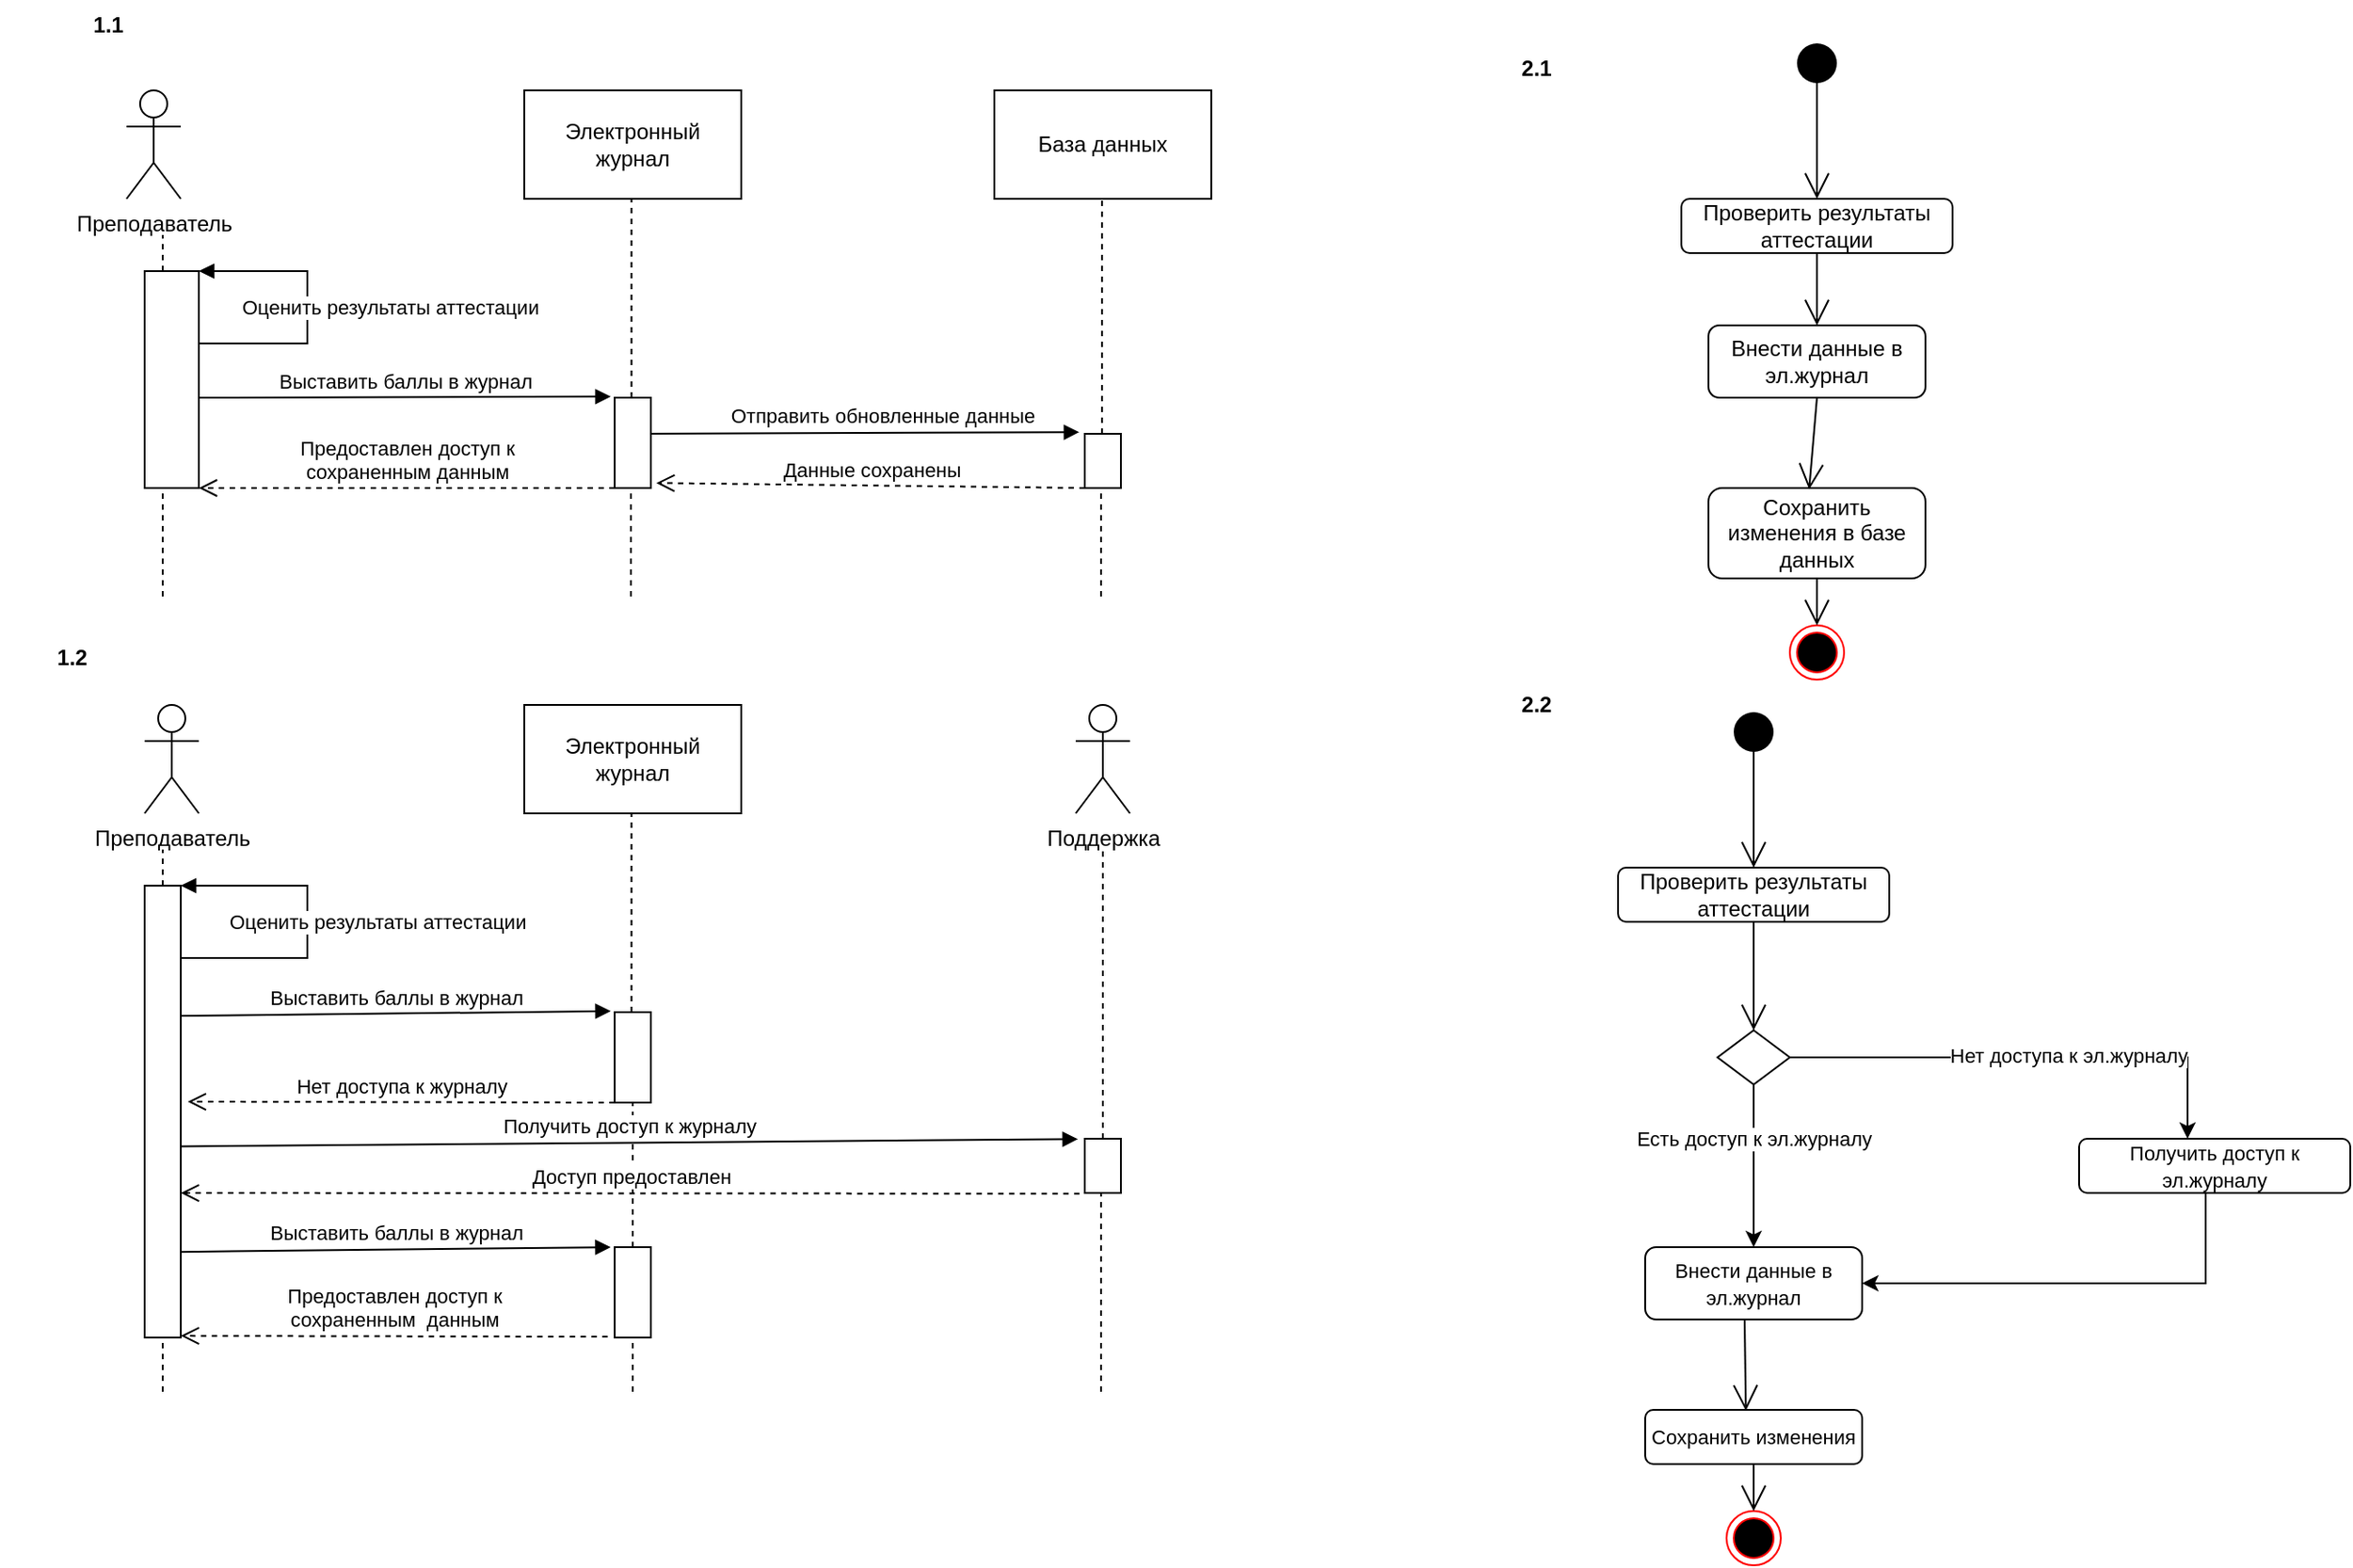 <mxfile version="20.3.7" type="device"><diagram id="kJFtwx4yQIIJglehn0sv" name="Страница 1"><mxGraphModel dx="4574" dy="5435" grid="1" gridSize="10" guides="1" tooltips="1" connect="1" arrows="1" fold="1" page="1" pageScale="1" pageWidth="3300" pageHeight="4681" math="0" shadow="0"><root><mxCell id="0"/><mxCell id="1" parent="0"/><mxCell id="I32FCLypN5U4wDZOrGE3-6" value="Преподаватель" style="shape=umlActor;verticalLabelPosition=bottom;verticalAlign=top;html=1;outlineConnect=0;" vertex="1" parent="1"><mxGeometry x="-3160" y="-3960" width="30" height="60" as="geometry"/></mxCell><mxCell id="I32FCLypN5U4wDZOrGE3-7" value="Электронный журнал" style="rounded=0;whiteSpace=wrap;html=1;" vertex="1" parent="1"><mxGeometry x="-2940" y="-3960" width="120" height="60" as="geometry"/></mxCell><mxCell id="I32FCLypN5U4wDZOrGE3-8" value="База данных" style="rounded=0;whiteSpace=wrap;html=1;" vertex="1" parent="1"><mxGeometry x="-2680" y="-3960" width="120" height="60" as="geometry"/></mxCell><mxCell id="I32FCLypN5U4wDZOrGE3-9" value="" style="endArrow=none;dashed=1;html=1;rounded=0;startArrow=none;" edge="1" parent="1"><mxGeometry width="50" height="50" relative="1" as="geometry"><mxPoint x="-3140" y="-3860" as="sourcePoint"/><mxPoint x="-3140" y="-3880" as="targetPoint"/></mxGeometry></mxCell><mxCell id="I32FCLypN5U4wDZOrGE3-10" value="" style="endArrow=none;dashed=1;html=1;rounded=0;startArrow=none;" edge="1" parent="1" source="I32FCLypN5U4wDZOrGE3-24"><mxGeometry width="50" height="50" relative="1" as="geometry"><mxPoint x="-2881" y="-3450" as="sourcePoint"/><mxPoint x="-2880.71" y="-3900" as="targetPoint"/></mxGeometry></mxCell><mxCell id="I32FCLypN5U4wDZOrGE3-11" value="" style="endArrow=none;dashed=1;html=1;rounded=0;startArrow=none;" edge="1" parent="1" source="I32FCLypN5U4wDZOrGE3-19"><mxGeometry width="50" height="50" relative="1" as="geometry"><mxPoint x="-2620.71" y="-3450" as="sourcePoint"/><mxPoint x="-2620.42" y="-3900" as="targetPoint"/></mxGeometry></mxCell><mxCell id="I32FCLypN5U4wDZOrGE3-13" value="" style="endArrow=none;dashed=1;html=1;rounded=0;" edge="1" parent="1"><mxGeometry width="50" height="50" relative="1" as="geometry"><mxPoint x="-3140" y="-3680" as="sourcePoint"/><mxPoint x="-3140" y="-3780" as="targetPoint"/></mxGeometry></mxCell><mxCell id="I32FCLypN5U4wDZOrGE3-16" value="" style="html=1;points=[];perimeter=orthogonalPerimeter;" vertex="1" parent="1"><mxGeometry x="-3150" y="-3860" width="30" height="120" as="geometry"/></mxCell><mxCell id="I32FCLypN5U4wDZOrGE3-17" value="Оценить результаты аттестации&amp;nbsp;" style="edgeStyle=orthogonalEdgeStyle;html=1;align=left;spacingLeft=2;endArrow=block;rounded=0;entryX=1;entryY=0;" edge="1" target="I32FCLypN5U4wDZOrGE3-16" parent="1"><mxGeometry x="0.75" y="20" relative="1" as="geometry"><mxPoint x="-3120" y="-3820" as="sourcePoint"/><Array as="points"><mxPoint x="-3120" y="-3820"/><mxPoint x="-3060" y="-3820"/><mxPoint x="-3060" y="-3860"/></Array><mxPoint as="offset"/></mxGeometry></mxCell><mxCell id="I32FCLypN5U4wDZOrGE3-18" value="Выставить баллы в журнал" style="html=1;verticalAlign=bottom;endArrow=block;rounded=0;entryX=-0.109;entryY=-0.012;entryDx=0;entryDy=0;entryPerimeter=0;" edge="1" parent="1" target="I32FCLypN5U4wDZOrGE3-24"><mxGeometry width="80" relative="1" as="geometry"><mxPoint x="-3120" y="-3790" as="sourcePoint"/><mxPoint x="-2880" y="-3790" as="targetPoint"/></mxGeometry></mxCell><mxCell id="I32FCLypN5U4wDZOrGE3-19" value="" style="html=1;points=[];perimeter=orthogonalPerimeter;" vertex="1" parent="1"><mxGeometry x="-2630" y="-3770" width="20" height="30" as="geometry"/></mxCell><mxCell id="I32FCLypN5U4wDZOrGE3-20" value="" style="endArrow=none;dashed=1;html=1;rounded=0;" edge="1" parent="1" target="I32FCLypN5U4wDZOrGE3-19"><mxGeometry width="50" height="50" relative="1" as="geometry"><mxPoint x="-2621" y="-3680" as="sourcePoint"/><mxPoint x="-2620.42" y="-3900" as="targetPoint"/></mxGeometry></mxCell><mxCell id="I32FCLypN5U4wDZOrGE3-22" value="Отправить обновленные данные" style="html=1;verticalAlign=bottom;endArrow=block;rounded=0;entryX=-0.152;entryY=-0.03;entryDx=0;entryDy=0;entryPerimeter=0;" edge="1" parent="1" target="I32FCLypN5U4wDZOrGE3-19"><mxGeometry x="0.12" width="80" relative="1" as="geometry"><mxPoint x="-2880" y="-3770" as="sourcePoint"/><mxPoint x="-2800" y="-3770" as="targetPoint"/><mxPoint as="offset"/></mxGeometry></mxCell><mxCell id="I32FCLypN5U4wDZOrGE3-23" value="Данные сохранены" style="html=1;verticalAlign=bottom;endArrow=open;dashed=1;endSize=8;rounded=0;entryX=1.152;entryY=0.944;entryDx=0;entryDy=0;entryPerimeter=0;" edge="1" parent="1" target="I32FCLypN5U4wDZOrGE3-24"><mxGeometry relative="1" as="geometry"><mxPoint x="-2630" y="-3740" as="sourcePoint"/><mxPoint x="-2880" y="-3740" as="targetPoint"/></mxGeometry></mxCell><mxCell id="I32FCLypN5U4wDZOrGE3-24" value="" style="html=1;points=[];perimeter=orthogonalPerimeter;" vertex="1" parent="1"><mxGeometry x="-2890" y="-3790" width="20" height="50" as="geometry"/></mxCell><mxCell id="I32FCLypN5U4wDZOrGE3-25" value="" style="endArrow=none;dashed=1;html=1;rounded=0;" edge="1" parent="1" target="I32FCLypN5U4wDZOrGE3-24"><mxGeometry width="50" height="50" relative="1" as="geometry"><mxPoint x="-2881" y="-3680" as="sourcePoint"/><mxPoint x="-2880.71" y="-3900" as="targetPoint"/></mxGeometry></mxCell><mxCell id="I32FCLypN5U4wDZOrGE3-27" value="Предоставлен доступ к &lt;br&gt;сохраненным данным" style="html=1;verticalAlign=bottom;endArrow=open;dashed=1;endSize=8;rounded=0;entryX=1.152;entryY=0.944;entryDx=0;entryDy=0;entryPerimeter=0;" edge="1" parent="1"><mxGeometry relative="1" as="geometry"><mxPoint x="-2890" y="-3740" as="sourcePoint"/><mxPoint x="-3120" y="-3740" as="targetPoint"/></mxGeometry></mxCell><mxCell id="I32FCLypN5U4wDZOrGE3-28" value="Преподаватель" style="shape=umlActor;verticalLabelPosition=bottom;verticalAlign=top;html=1;outlineConnect=0;" vertex="1" parent="1"><mxGeometry x="-3150" y="-3620" width="30" height="60" as="geometry"/></mxCell><mxCell id="I32FCLypN5U4wDZOrGE3-29" value="Электронный журнал" style="rounded=0;whiteSpace=wrap;html=1;" vertex="1" parent="1"><mxGeometry x="-2940" y="-3620" width="120" height="60" as="geometry"/></mxCell><mxCell id="I32FCLypN5U4wDZOrGE3-31" value="" style="endArrow=none;dashed=1;html=1;rounded=0;startArrow=none;" edge="1" parent="1"><mxGeometry width="50" height="50" relative="1" as="geometry"><mxPoint x="-3140" y="-3520" as="sourcePoint"/><mxPoint x="-3140" y="-3540" as="targetPoint"/></mxGeometry></mxCell><mxCell id="I32FCLypN5U4wDZOrGE3-32" value="" style="endArrow=none;dashed=1;html=1;rounded=0;startArrow=none;" edge="1" parent="1" source="I32FCLypN5U4wDZOrGE3-42"><mxGeometry width="50" height="50" relative="1" as="geometry"><mxPoint x="-2881" y="-3110" as="sourcePoint"/><mxPoint x="-2880.71" y="-3560" as="targetPoint"/></mxGeometry></mxCell><mxCell id="I32FCLypN5U4wDZOrGE3-33" value="" style="endArrow=none;dashed=1;html=1;rounded=0;startArrow=none;" edge="1" parent="1" source="I32FCLypN5U4wDZOrGE3-38"><mxGeometry width="50" height="50" relative="1" as="geometry"><mxPoint x="-2620.71" y="-3110" as="sourcePoint"/><mxPoint x="-2620" y="-3540" as="targetPoint"/></mxGeometry></mxCell><mxCell id="I32FCLypN5U4wDZOrGE3-34" value="" style="endArrow=none;dashed=1;html=1;rounded=0;" edge="1" parent="1"><mxGeometry width="50" height="50" relative="1" as="geometry"><mxPoint x="-3140" y="-3240" as="sourcePoint"/><mxPoint x="-3140" y="-3440" as="targetPoint"/></mxGeometry></mxCell><mxCell id="I32FCLypN5U4wDZOrGE3-35" value="" style="html=1;points=[];perimeter=orthogonalPerimeter;" vertex="1" parent="1"><mxGeometry x="-3150" y="-3520" width="20" height="250" as="geometry"/></mxCell><mxCell id="I32FCLypN5U4wDZOrGE3-36" value="Оценить результаты аттестации&amp;nbsp;" style="edgeStyle=orthogonalEdgeStyle;html=1;align=left;spacingLeft=2;endArrow=block;rounded=0;entryX=1;entryY=0;" edge="1" parent="1" target="I32FCLypN5U4wDZOrGE3-35" source="I32FCLypN5U4wDZOrGE3-35"><mxGeometry x="0.75" y="20" relative="1" as="geometry"><mxPoint x="-3120" y="-3480" as="sourcePoint"/><Array as="points"><mxPoint x="-3060" y="-3480"/><mxPoint x="-3060" y="-3520"/></Array><mxPoint as="offset"/></mxGeometry></mxCell><mxCell id="I32FCLypN5U4wDZOrGE3-37" value="Выставить баллы в журнал" style="html=1;verticalAlign=bottom;endArrow=block;rounded=0;entryX=-0.109;entryY=-0.012;entryDx=0;entryDy=0;entryPerimeter=0;exitX=1.002;exitY=0.288;exitDx=0;exitDy=0;exitPerimeter=0;" edge="1" parent="1" target="I32FCLypN5U4wDZOrGE3-42" source="I32FCLypN5U4wDZOrGE3-35"><mxGeometry width="80" relative="1" as="geometry"><mxPoint x="-3120" y="-3450" as="sourcePoint"/><mxPoint x="-2880" y="-3450" as="targetPoint"/></mxGeometry></mxCell><mxCell id="I32FCLypN5U4wDZOrGE3-38" value="" style="html=1;points=[];perimeter=orthogonalPerimeter;" vertex="1" parent="1"><mxGeometry x="-2630" y="-3380" width="20" height="30" as="geometry"/></mxCell><mxCell id="I32FCLypN5U4wDZOrGE3-39" value="" style="endArrow=none;dashed=1;html=1;rounded=0;" edge="1" parent="1" target="I32FCLypN5U4wDZOrGE3-38"><mxGeometry width="50" height="50" relative="1" as="geometry"><mxPoint x="-2621" y="-3240" as="sourcePoint"/><mxPoint x="-2620.42" y="-3560" as="targetPoint"/></mxGeometry></mxCell><mxCell id="I32FCLypN5U4wDZOrGE3-42" value="" style="html=1;points=[];perimeter=orthogonalPerimeter;" vertex="1" parent="1"><mxGeometry x="-2890" y="-3450" width="20" height="50" as="geometry"/></mxCell><mxCell id="I32FCLypN5U4wDZOrGE3-43" value="" style="endArrow=none;dashed=1;html=1;rounded=0;startArrow=none;" edge="1" parent="1" target="I32FCLypN5U4wDZOrGE3-42" source="I32FCLypN5U4wDZOrGE3-49"><mxGeometry width="50" height="50" relative="1" as="geometry"><mxPoint x="-2880" y="-3240" as="sourcePoint"/><mxPoint x="-2880.71" y="-3560" as="targetPoint"/></mxGeometry></mxCell><mxCell id="I32FCLypN5U4wDZOrGE3-44" value="Нет доступа к журналу" style="html=1;verticalAlign=bottom;endArrow=open;dashed=1;endSize=8;rounded=0;entryX=1.193;entryY=0.478;entryDx=0;entryDy=0;entryPerimeter=0;" edge="1" parent="1" target="I32FCLypN5U4wDZOrGE3-35"><mxGeometry relative="1" as="geometry"><mxPoint x="-2890" y="-3400" as="sourcePoint"/><mxPoint x="-3120" y="-3400" as="targetPoint"/></mxGeometry></mxCell><mxCell id="I32FCLypN5U4wDZOrGE3-45" value="Поддержка" style="shape=umlActor;verticalLabelPosition=bottom;verticalAlign=top;html=1;" vertex="1" parent="1"><mxGeometry x="-2635" y="-3620" width="30" height="60" as="geometry"/></mxCell><mxCell id="I32FCLypN5U4wDZOrGE3-46" value="Получить доступ к журналу" style="html=1;verticalAlign=bottom;endArrow=block;rounded=0;entryX=-0.188;entryY=0.007;entryDx=0;entryDy=0;entryPerimeter=0;exitX=1.002;exitY=0.577;exitDx=0;exitDy=0;exitPerimeter=0;" edge="1" parent="1" source="I32FCLypN5U4wDZOrGE3-35" target="I32FCLypN5U4wDZOrGE3-38"><mxGeometry width="80" relative="1" as="geometry"><mxPoint x="-3130" y="-3380" as="sourcePoint"/><mxPoint x="-2640" y="-3380" as="targetPoint"/></mxGeometry></mxCell><mxCell id="I32FCLypN5U4wDZOrGE3-47" value="Доступ предоставлен" style="html=1;verticalAlign=bottom;endArrow=open;dashed=1;endSize=8;rounded=0;exitX=-0.144;exitY=1.014;exitDx=0;exitDy=0;exitPerimeter=0;" edge="1" parent="1" source="I32FCLypN5U4wDZOrGE3-38"><mxGeometry relative="1" as="geometry"><mxPoint x="-2830" y="-3340" as="sourcePoint"/><mxPoint x="-3130" y="-3350" as="targetPoint"/></mxGeometry></mxCell><mxCell id="I32FCLypN5U4wDZOrGE3-49" value="" style="html=1;points=[];perimeter=orthogonalPerimeter;" vertex="1" parent="1"><mxGeometry x="-2890" y="-3320" width="20" height="50" as="geometry"/></mxCell><mxCell id="I32FCLypN5U4wDZOrGE3-50" value="" style="endArrow=none;dashed=1;html=1;rounded=0;" edge="1" parent="1" target="I32FCLypN5U4wDZOrGE3-49"><mxGeometry width="50" height="50" relative="1" as="geometry"><mxPoint x="-2880" y="-3240" as="sourcePoint"/><mxPoint x="-2880" y="-3400" as="targetPoint"/></mxGeometry></mxCell><mxCell id="I32FCLypN5U4wDZOrGE3-51" value="Выставить баллы в журнал" style="html=1;verticalAlign=bottom;endArrow=block;rounded=0;entryX=-0.109;entryY=-0.012;entryDx=0;entryDy=0;entryPerimeter=0;exitX=1.002;exitY=0.288;exitDx=0;exitDy=0;exitPerimeter=0;" edge="1" parent="1"><mxGeometry width="80" relative="1" as="geometry"><mxPoint x="-3130" y="-3317.4" as="sourcePoint"/><mxPoint x="-2892.22" y="-3320.0" as="targetPoint"/></mxGeometry></mxCell><mxCell id="I32FCLypN5U4wDZOrGE3-52" value="Предоставлен доступ к &lt;br&gt;сохраненным&amp;nbsp; данным" style="html=1;verticalAlign=bottom;endArrow=open;dashed=1;endSize=8;rounded=0;entryX=1.193;entryY=0.478;entryDx=0;entryDy=0;entryPerimeter=0;" edge="1" parent="1"><mxGeometry relative="1" as="geometry"><mxPoint x="-2893.86" y="-3270.45" as="sourcePoint"/><mxPoint x="-3130" y="-3270.95" as="targetPoint"/></mxGeometry></mxCell><mxCell id="I32FCLypN5U4wDZOrGE3-53" value="" style="ellipse;html=1;shape=endState;fillColor=#000000;strokeColor=#ff0000;" vertex="1" parent="1"><mxGeometry x="-2240" y="-3664" width="30" height="30" as="geometry"/></mxCell><mxCell id="I32FCLypN5U4wDZOrGE3-54" value="" style="ellipse;html=1;shape=endState;fillColor=#000000;strokeColor=none;" vertex="1" parent="1"><mxGeometry x="-2240" y="-3990" width="30" height="30" as="geometry"/></mxCell><mxCell id="I32FCLypN5U4wDZOrGE3-56" value="1.1" style="text;align=center;fontStyle=1;verticalAlign=middle;spacingLeft=3;spacingRight=3;strokeColor=none;rotatable=0;points=[[0,0.5],[1,0.5]];portConstraint=eastwest;" vertex="1" parent="1"><mxGeometry x="-3210" y="-4010" width="80" height="26" as="geometry"/></mxCell><mxCell id="I32FCLypN5U4wDZOrGE3-57" value="1.2" style="text;align=center;fontStyle=1;verticalAlign=middle;spacingLeft=3;spacingRight=3;strokeColor=none;rotatable=0;points=[[0,0.5],[1,0.5]];portConstraint=eastwest;" vertex="1" parent="1"><mxGeometry x="-3230" y="-3660" width="80" height="26" as="geometry"/></mxCell><mxCell id="I32FCLypN5U4wDZOrGE3-58" value="2.2" style="text;align=center;fontStyle=1;verticalAlign=middle;spacingLeft=3;spacingRight=3;strokeColor=none;rotatable=0;points=[[0,0.5],[1,0.5]];portConstraint=eastwest;" vertex="1" parent="1"><mxGeometry x="-2420" y="-3634" width="80" height="26" as="geometry"/></mxCell><mxCell id="I32FCLypN5U4wDZOrGE3-59" value="2.1" style="text;align=center;fontStyle=1;verticalAlign=middle;spacingLeft=3;spacingRight=3;strokeColor=none;rotatable=0;points=[[0,0.5],[1,0.5]];portConstraint=eastwest;" vertex="1" parent="1"><mxGeometry x="-2420" y="-3986" width="80" height="26" as="geometry"/></mxCell><mxCell id="I32FCLypN5U4wDZOrGE3-61" value="Проверить результаты аттестации" style="rounded=1;whiteSpace=wrap;html=1;" vertex="1" parent="1"><mxGeometry x="-2300" y="-3900" width="150" height="30" as="geometry"/></mxCell><mxCell id="I32FCLypN5U4wDZOrGE3-62" value="&lt;span style=&quot;&quot;&gt;Внести данные в эл.журнал&lt;/span&gt;" style="rounded=1;whiteSpace=wrap;html=1;" vertex="1" parent="1"><mxGeometry x="-2285" y="-3830" width="120" height="40" as="geometry"/></mxCell><mxCell id="I32FCLypN5U4wDZOrGE3-63" value="&lt;span style=&quot;&quot;&gt;Сохранить изменения в базе данных&lt;/span&gt;" style="rounded=1;whiteSpace=wrap;html=1;" vertex="1" parent="1"><mxGeometry x="-2285" y="-3740" width="120" height="50" as="geometry"/></mxCell><mxCell id="I32FCLypN5U4wDZOrGE3-65" value="" style="endArrow=open;endFill=1;endSize=12;html=1;rounded=0;" edge="1" parent="1" target="I32FCLypN5U4wDZOrGE3-61"><mxGeometry width="160" relative="1" as="geometry"><mxPoint x="-2225" y="-3970" as="sourcePoint"/><mxPoint x="-2080" y="-3850" as="targetPoint"/></mxGeometry></mxCell><mxCell id="I32FCLypN5U4wDZOrGE3-70" value="" style="endArrow=open;endFill=1;endSize=12;html=1;rounded=0;exitX=0.5;exitY=1;exitDx=0;exitDy=0;" edge="1" parent="1" source="I32FCLypN5U4wDZOrGE3-61" target="I32FCLypN5U4wDZOrGE3-62"><mxGeometry width="160" relative="1" as="geometry"><mxPoint x="-2240" y="-3860" as="sourcePoint"/><mxPoint x="-2080" y="-3860" as="targetPoint"/></mxGeometry></mxCell><mxCell id="I32FCLypN5U4wDZOrGE3-78" value="" style="endArrow=open;endFill=1;endSize=12;html=1;rounded=0;entryX=0.464;entryY=0.015;entryDx=0;entryDy=0;entryPerimeter=0;exitX=0.5;exitY=1;exitDx=0;exitDy=0;" edge="1" parent="1" source="I32FCLypN5U4wDZOrGE3-62" target="I32FCLypN5U4wDZOrGE3-63"><mxGeometry width="160" relative="1" as="geometry"><mxPoint x="-2230" y="-3770" as="sourcePoint"/><mxPoint x="-2230" y="-3735" as="targetPoint"/></mxGeometry></mxCell><mxCell id="I32FCLypN5U4wDZOrGE3-81" value="" style="endArrow=open;endFill=1;endSize=12;html=1;rounded=0;exitX=0.5;exitY=1;exitDx=0;exitDy=0;entryX=0.5;entryY=0;entryDx=0;entryDy=0;" edge="1" parent="1" source="I32FCLypN5U4wDZOrGE3-63" target="I32FCLypN5U4wDZOrGE3-53"><mxGeometry width="160" relative="1" as="geometry"><mxPoint x="-2215" y="-3860" as="sourcePoint"/><mxPoint x="-2215" y="-3800" as="targetPoint"/></mxGeometry></mxCell><mxCell id="I32FCLypN5U4wDZOrGE3-82" value="" style="ellipse;html=1;shape=endState;fillColor=#000000;strokeColor=#ff0000;" vertex="1" parent="1"><mxGeometry x="-2275" y="-3174" width="30" height="30" as="geometry"/></mxCell><mxCell id="I32FCLypN5U4wDZOrGE3-83" value="" style="ellipse;html=1;shape=endState;fillColor=#000000;strokeColor=none;" vertex="1" parent="1"><mxGeometry x="-2275" y="-3620" width="30" height="30" as="geometry"/></mxCell><mxCell id="I32FCLypN5U4wDZOrGE3-94" value="" style="edgeStyle=orthogonalEdgeStyle;rounded=0;orthogonalLoop=1;jettySize=auto;html=1;exitX=1;exitY=0.5;exitDx=0;exitDy=0;" edge="1" parent="1" source="I32FCLypN5U4wDZOrGE3-97" target="I32FCLypN5U4wDZOrGE3-93"><mxGeometry relative="1" as="geometry"><Array as="points"><mxPoint x="-2020" y="-3425"/></Array></mxGeometry></mxCell><mxCell id="I32FCLypN5U4wDZOrGE3-95" value="Нет доступа к эл.журналу" style="edgeLabel;html=1;align=center;verticalAlign=middle;resizable=0;points=[];" vertex="1" connectable="0" parent="I32FCLypN5U4wDZOrGE3-94"><mxGeometry x="0.16" y="1" relative="1" as="geometry"><mxPoint as="offset"/></mxGeometry></mxCell><mxCell id="I32FCLypN5U4wDZOrGE3-84" value="&lt;span style=&quot;&quot;&gt;Проверить результаты аттестации&lt;/span&gt;" style="rounded=1;whiteSpace=wrap;html=1;" vertex="1" parent="1"><mxGeometry x="-2335" y="-3530" width="150" height="30" as="geometry"/></mxCell><mxCell id="I32FCLypN5U4wDZOrGE3-85" value="&lt;span style=&quot;font-size: 11px; background-color: rgb(255, 255, 255);&quot;&gt;Внести данные в эл.журнал&lt;/span&gt;" style="rounded=1;whiteSpace=wrap;html=1;" vertex="1" parent="1"><mxGeometry x="-2320" y="-3320" width="120" height="40" as="geometry"/></mxCell><mxCell id="I32FCLypN5U4wDZOrGE3-86" value="&lt;span style=&quot;font-size: 11px; background-color: rgb(255, 255, 255);&quot;&gt;Сохранить изменения&lt;/span&gt;" style="rounded=1;whiteSpace=wrap;html=1;" vertex="1" parent="1"><mxGeometry x="-2320" y="-3230" width="120" height="30" as="geometry"/></mxCell><mxCell id="I32FCLypN5U4wDZOrGE3-87" value="" style="endArrow=open;endFill=1;endSize=12;html=1;rounded=0;" edge="1" parent="1" target="I32FCLypN5U4wDZOrGE3-84"><mxGeometry width="160" relative="1" as="geometry"><mxPoint x="-2260" y="-3600" as="sourcePoint"/><mxPoint x="-2115" y="-3480" as="targetPoint"/></mxGeometry></mxCell><mxCell id="I32FCLypN5U4wDZOrGE3-88" value="" style="endArrow=open;endFill=1;endSize=12;html=1;rounded=0;exitX=0.5;exitY=1;exitDx=0;exitDy=0;" edge="1" parent="1" source="I32FCLypN5U4wDZOrGE3-84"><mxGeometry width="160" relative="1" as="geometry"><mxPoint x="-2275" y="-3490" as="sourcePoint"/><mxPoint x="-2260" y="-3440" as="targetPoint"/></mxGeometry></mxCell><mxCell id="I32FCLypN5U4wDZOrGE3-90" value="" style="endArrow=open;endFill=1;endSize=12;html=1;rounded=0;entryX=0.464;entryY=0.015;entryDx=0;entryDy=0;entryPerimeter=0;" edge="1" parent="1" target="I32FCLypN5U4wDZOrGE3-86"><mxGeometry width="160" relative="1" as="geometry"><mxPoint x="-2265" y="-3280" as="sourcePoint"/><mxPoint x="-2265" y="-3245" as="targetPoint"/></mxGeometry></mxCell><mxCell id="I32FCLypN5U4wDZOrGE3-91" value="" style="endArrow=open;endFill=1;endSize=12;html=1;rounded=0;exitX=0.5;exitY=1;exitDx=0;exitDy=0;entryX=0.5;entryY=0;entryDx=0;entryDy=0;" edge="1" parent="1" source="I32FCLypN5U4wDZOrGE3-86" target="I32FCLypN5U4wDZOrGE3-82"><mxGeometry width="160" relative="1" as="geometry"><mxPoint x="-2250" y="-3370" as="sourcePoint"/><mxPoint x="-2250" y="-3310" as="targetPoint"/></mxGeometry></mxCell><mxCell id="I32FCLypN5U4wDZOrGE3-101" value="" style="edgeStyle=orthogonalEdgeStyle;rounded=0;orthogonalLoop=1;jettySize=auto;html=1;entryX=1;entryY=0.5;entryDx=0;entryDy=0;" edge="1" parent="1" source="I32FCLypN5U4wDZOrGE3-93" target="I32FCLypN5U4wDZOrGE3-85"><mxGeometry relative="1" as="geometry"><mxPoint x="-2005.0" y="-3300" as="targetPoint"/><Array as="points"><mxPoint x="-2010" y="-3300"/></Array></mxGeometry></mxCell><mxCell id="I32FCLypN5U4wDZOrGE3-93" value="&lt;span style=&quot;font-size: 11px; background-color: rgb(255, 255, 255);&quot;&gt;Получить доступ к эл.журналу&lt;/span&gt;" style="rounded=1;whiteSpace=wrap;html=1;" vertex="1" parent="1"><mxGeometry x="-2080" y="-3380" width="150" height="30" as="geometry"/></mxCell><mxCell id="I32FCLypN5U4wDZOrGE3-97" value="" style="shape=rhombus;perimeter=rhombusPerimeter;whiteSpace=wrap;html=1;align=center;" vertex="1" parent="1"><mxGeometry x="-2280" y="-3440" width="40" height="30" as="geometry"/></mxCell><mxCell id="I32FCLypN5U4wDZOrGE3-98" value="" style="edgeStyle=orthogonalEdgeStyle;rounded=0;orthogonalLoop=1;jettySize=auto;html=1;exitX=0.5;exitY=1;exitDx=0;exitDy=0;entryX=0.5;entryY=0;entryDx=0;entryDy=0;" edge="1" parent="1" source="I32FCLypN5U4wDZOrGE3-97" target="I32FCLypN5U4wDZOrGE3-85"><mxGeometry relative="1" as="geometry"><mxPoint x="-2310" y="-3367.5" as="sourcePoint"/><mxPoint x="-2090" y="-3322.5" as="targetPoint"/><Array as="points"/></mxGeometry></mxCell><mxCell id="I32FCLypN5U4wDZOrGE3-99" value="Есть доступ к эл.журналу" style="edgeLabel;html=1;align=center;verticalAlign=middle;resizable=0;points=[];" vertex="1" connectable="0" parent="I32FCLypN5U4wDZOrGE3-98"><mxGeometry x="0.16" y="1" relative="1" as="geometry"><mxPoint x="-1" y="-22" as="offset"/></mxGeometry></mxCell></root></mxGraphModel></diagram></mxfile>